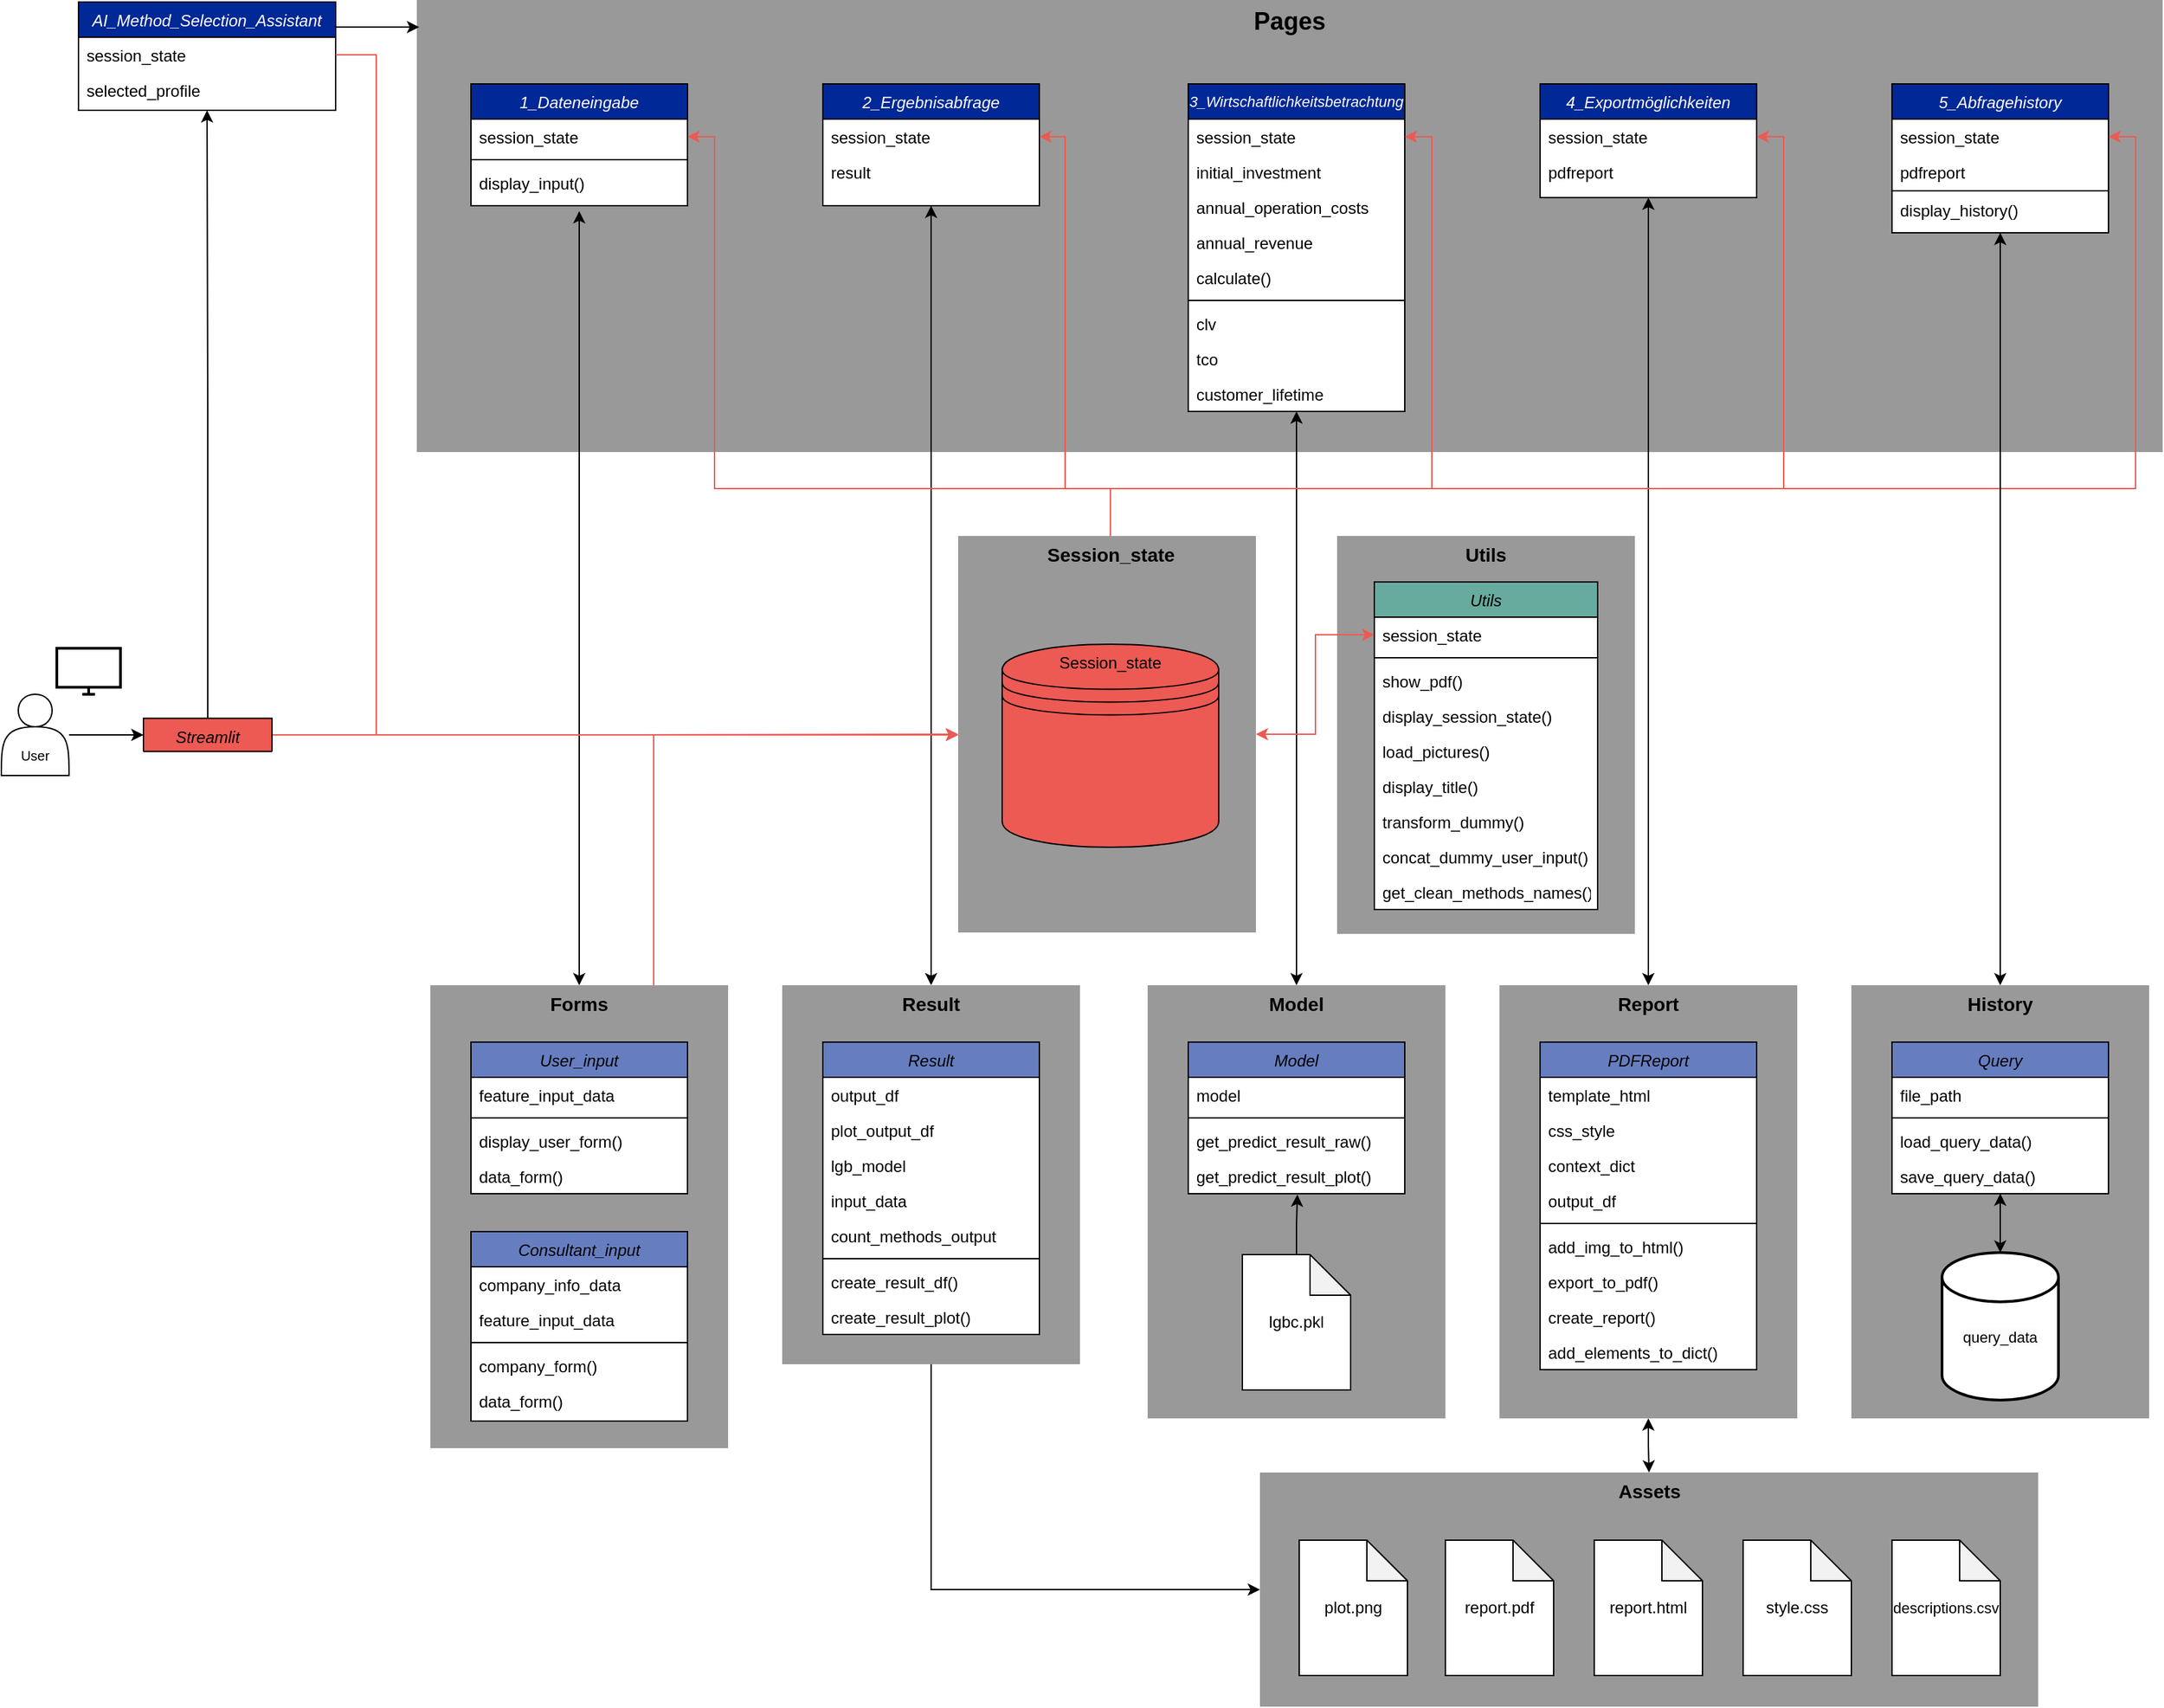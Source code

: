 <mxfile version="21.5.0" type="device">
  <diagram id="C5RBs43oDa-KdzZeNtuy" name="Page-1">
    <mxGraphModel dx="2580" dy="1082" grid="0" gridSize="10" guides="1" tooltips="1" connect="1" arrows="1" fold="1" page="0" pageScale="1" pageWidth="827" pageHeight="1169" background="#ffffff" math="0" shadow="0">
      <root>
        <mxCell id="WIyWlLk6GJQsqaUBKTNV-0" />
        <mxCell id="WIyWlLk6GJQsqaUBKTNV-1" parent="WIyWlLk6GJQsqaUBKTNV-0" />
        <mxCell id="zdYt1IyElpASdThBxNjn-261" value="" style="rounded=0;whiteSpace=wrap;html=1;glass=0;shadow=0;fillColor=#999999;strokeColor=none;" parent="WIyWlLk6GJQsqaUBKTNV-1" vertex="1">
          <mxGeometry x="1073" y="1342" width="575" height="173" as="geometry" />
        </mxCell>
        <mxCell id="zdYt1IyElpASdThBxNjn-223" value="" style="rounded=0;whiteSpace=wrap;html=1;glass=0;shadow=0;fillColor=#999999;strokeColor=none;" parent="WIyWlLk6GJQsqaUBKTNV-1" vertex="1">
          <mxGeometry x="850" y="650" width="220" height="293" as="geometry" />
        </mxCell>
        <mxCell id="zdYt1IyElpASdThBxNjn-204" value="" style="rounded=0;whiteSpace=wrap;html=1;glass=0;shadow=0;fillColor=#999999;strokeColor=none;" parent="WIyWlLk6GJQsqaUBKTNV-1" vertex="1">
          <mxGeometry x="1130" y="650" width="220" height="294" as="geometry" />
        </mxCell>
        <mxCell id="zdYt1IyElpASdThBxNjn-262" style="edgeStyle=orthogonalEdgeStyle;rounded=0;orthogonalLoop=1;jettySize=auto;html=1;exitX=0.5;exitY=1;exitDx=0;exitDy=0;entryX=0.5;entryY=0;entryDx=0;entryDy=0;startArrow=classic;startFill=1;" parent="WIyWlLk6GJQsqaUBKTNV-1" source="zdYt1IyElpASdThBxNjn-201" target="zdYt1IyElpASdThBxNjn-261" edge="1">
          <mxGeometry relative="1" as="geometry" />
        </mxCell>
        <mxCell id="zdYt1IyElpASdThBxNjn-201" value="" style="rounded=0;whiteSpace=wrap;html=1;glass=0;shadow=0;fillColor=#999999;strokeColor=none;" parent="WIyWlLk6GJQsqaUBKTNV-1" vertex="1">
          <mxGeometry x="1250" y="982" width="220" height="320" as="geometry" />
        </mxCell>
        <mxCell id="zdYt1IyElpASdThBxNjn-199" value="" style="rounded=0;whiteSpace=wrap;html=1;glass=0;shadow=0;fillColor=#999999;strokeColor=none;" parent="WIyWlLk6GJQsqaUBKTNV-1" vertex="1">
          <mxGeometry x="990" y="982" width="220" height="320" as="geometry" />
        </mxCell>
        <mxCell id="zdYt1IyElpASdThBxNjn-282" style="edgeStyle=orthogonalEdgeStyle;rounded=0;orthogonalLoop=1;jettySize=auto;html=1;exitX=0.5;exitY=1;exitDx=0;exitDy=0;entryX=0;entryY=0.5;entryDx=0;entryDy=0;" parent="WIyWlLk6GJQsqaUBKTNV-1" source="zdYt1IyElpASdThBxNjn-196" target="zdYt1IyElpASdThBxNjn-261" edge="1">
          <mxGeometry relative="1" as="geometry" />
        </mxCell>
        <mxCell id="zdYt1IyElpASdThBxNjn-196" value="" style="rounded=0;whiteSpace=wrap;html=1;glass=0;shadow=0;fillColor=#999999;strokeColor=none;" parent="WIyWlLk6GJQsqaUBKTNV-1" vertex="1">
          <mxGeometry x="720" y="982" width="220" height="280" as="geometry" />
        </mxCell>
        <mxCell id="zdYt1IyElpASdThBxNjn-172" value="" style="rounded=0;whiteSpace=wrap;html=1;glass=0;shadow=0;fillColor=#999999;movable=1;resizable=1;rotatable=1;deletable=1;editable=1;locked=0;connectable=1;container=0;strokeColor=none;" parent="WIyWlLk6GJQsqaUBKTNV-1" vertex="1">
          <mxGeometry x="450" y="254" width="1290" height="334" as="geometry" />
        </mxCell>
        <mxCell id="zdYt1IyElpASdThBxNjn-189" value="" style="rounded=0;whiteSpace=wrap;html=1;glass=0;shadow=0;fillColor=#999999;strokeColor=none;" parent="WIyWlLk6GJQsqaUBKTNV-1" vertex="1">
          <mxGeometry x="460" y="982" width="220" height="342" as="geometry" />
        </mxCell>
        <mxCell id="zkfFHV4jXpPFQw0GAbJ--0" value="PDFReport" style="swimlane;fontStyle=2;align=center;verticalAlign=top;childLayout=stackLayout;horizontal=1;startSize=26;horizontalStack=0;resizeParent=1;resizeLast=0;collapsible=1;marginBottom=0;rounded=0;shadow=0;strokeWidth=1;swimlaneFillColor=default;fillColor=#667EC0;" parent="WIyWlLk6GJQsqaUBKTNV-1" vertex="1">
          <mxGeometry x="1280" y="1024" width="160" height="242" as="geometry">
            <mxRectangle x="230" y="140" width="160" height="26" as="alternateBounds" />
          </mxGeometry>
        </mxCell>
        <mxCell id="zkfFHV4jXpPFQw0GAbJ--1" value="template_html" style="text;align=left;verticalAlign=top;spacingLeft=4;spacingRight=4;overflow=hidden;rotatable=0;points=[[0,0.5],[1,0.5]];portConstraint=eastwest;" parent="zkfFHV4jXpPFQw0GAbJ--0" vertex="1">
          <mxGeometry y="26" width="160" height="26" as="geometry" />
        </mxCell>
        <mxCell id="zkfFHV4jXpPFQw0GAbJ--2" value="css_style" style="text;align=left;verticalAlign=top;spacingLeft=4;spacingRight=4;overflow=hidden;rotatable=0;points=[[0,0.5],[1,0.5]];portConstraint=eastwest;rounded=0;shadow=0;html=0;" parent="zkfFHV4jXpPFQw0GAbJ--0" vertex="1">
          <mxGeometry y="52" width="160" height="26" as="geometry" />
        </mxCell>
        <mxCell id="zkfFHV4jXpPFQw0GAbJ--3" value="context_dict&#xa;&#xa;" style="text;align=left;verticalAlign=top;spacingLeft=4;spacingRight=4;overflow=hidden;rotatable=0;points=[[0,0.5],[1,0.5]];portConstraint=eastwest;rounded=0;shadow=0;html=0;" parent="zkfFHV4jXpPFQw0GAbJ--0" vertex="1">
          <mxGeometry y="78" width="160" height="26" as="geometry" />
        </mxCell>
        <mxCell id="zdYt1IyElpASdThBxNjn-12" value="output_df" style="text;align=left;verticalAlign=top;spacingLeft=4;spacingRight=4;overflow=hidden;rotatable=0;points=[[0,0.5],[1,0.5]];portConstraint=eastwest;rounded=0;shadow=0;html=0;" parent="zkfFHV4jXpPFQw0GAbJ--0" vertex="1">
          <mxGeometry y="104" width="160" height="26" as="geometry" />
        </mxCell>
        <mxCell id="zkfFHV4jXpPFQw0GAbJ--4" value="" style="line;html=1;strokeWidth=1;align=left;verticalAlign=middle;spacingTop=-1;spacingLeft=3;spacingRight=3;rotatable=0;labelPosition=right;points=[];portConstraint=eastwest;" parent="zkfFHV4jXpPFQw0GAbJ--0" vertex="1">
          <mxGeometry y="130" width="160" height="8" as="geometry" />
        </mxCell>
        <mxCell id="zkfFHV4jXpPFQw0GAbJ--5" value="add_img_to_html()" style="text;align=left;verticalAlign=top;spacingLeft=4;spacingRight=4;overflow=hidden;rotatable=0;points=[[0,0.5],[1,0.5]];portConstraint=eastwest;" parent="zkfFHV4jXpPFQw0GAbJ--0" vertex="1">
          <mxGeometry y="138" width="160" height="26" as="geometry" />
        </mxCell>
        <mxCell id="zdYt1IyElpASdThBxNjn-13" value="export_to_pdf() " style="text;align=left;verticalAlign=top;spacingLeft=4;spacingRight=4;overflow=hidden;rotatable=0;points=[[0,0.5],[1,0.5]];portConstraint=eastwest;" parent="zkfFHV4jXpPFQw0GAbJ--0" vertex="1">
          <mxGeometry y="164" width="160" height="26" as="geometry" />
        </mxCell>
        <mxCell id="zdYt1IyElpASdThBxNjn-14" value="create_report()" style="text;align=left;verticalAlign=top;spacingLeft=4;spacingRight=4;overflow=hidden;rotatable=0;points=[[0,0.5],[1,0.5]];portConstraint=eastwest;" parent="zkfFHV4jXpPFQw0GAbJ--0" vertex="1">
          <mxGeometry y="190" width="160" height="26" as="geometry" />
        </mxCell>
        <mxCell id="zdYt1IyElpASdThBxNjn-15" value="add_elements_to_dict()" style="text;align=left;verticalAlign=top;spacingLeft=4;spacingRight=4;overflow=hidden;rotatable=0;points=[[0,0.5],[1,0.5]];portConstraint=eastwest;" parent="zkfFHV4jXpPFQw0GAbJ--0" vertex="1">
          <mxGeometry y="216" width="160" height="26" as="geometry" />
        </mxCell>
        <mxCell id="zdYt1IyElpASdThBxNjn-256" style="edgeStyle=orthogonalEdgeStyle;rounded=0;orthogonalLoop=1;jettySize=auto;html=1;entryX=0;entryY=0.5;entryDx=0;entryDy=0;" parent="WIyWlLk6GJQsqaUBKTNV-1" source="zdYt1IyElpASdThBxNjn-0" target="zdYt1IyElpASdThBxNjn-224" edge="1">
          <mxGeometry relative="1" as="geometry" />
        </mxCell>
        <mxCell id="zdYt1IyElpASdThBxNjn-0" value="&lt;font style=&quot;font-size: 10px;&quot;&gt;&lt;br&gt;&lt;br&gt;User&lt;/font&gt;" style="shape=actor;whiteSpace=wrap;html=1;" parent="WIyWlLk6GJQsqaUBKTNV-1" vertex="1">
          <mxGeometry x="143" y="767.01" width="50" height="60" as="geometry" />
        </mxCell>
        <mxCell id="zdYt1IyElpASdThBxNjn-16" value="1_Dateneingabe" style="swimlane;fontStyle=2;align=center;verticalAlign=top;childLayout=stackLayout;horizontal=1;startSize=26;horizontalStack=0;resizeParent=1;resizeLast=0;collapsible=1;marginBottom=0;rounded=0;shadow=0;strokeWidth=1;gradientColor=none;swimlaneFillColor=default;fillColor=#002896;fontColor=#ffffff;" parent="WIyWlLk6GJQsqaUBKTNV-1" vertex="1">
          <mxGeometry x="490" y="316" width="160" height="90" as="geometry">
            <mxRectangle x="230" y="140" width="160" height="26" as="alternateBounds" />
          </mxGeometry>
        </mxCell>
        <mxCell id="zdYt1IyElpASdThBxNjn-19" value="session_state" style="text;align=left;verticalAlign=top;spacingLeft=4;spacingRight=4;overflow=hidden;rotatable=0;points=[[0,0.5],[1,0.5]];portConstraint=eastwest;rounded=0;shadow=0;html=0;" parent="zdYt1IyElpASdThBxNjn-16" vertex="1">
          <mxGeometry y="26" width="160" height="26" as="geometry" />
        </mxCell>
        <mxCell id="zdYt1IyElpASdThBxNjn-21" value="" style="line;html=1;strokeWidth=1;align=left;verticalAlign=middle;spacingTop=-1;spacingLeft=3;spacingRight=3;rotatable=0;labelPosition=right;points=[];portConstraint=eastwest;" parent="zdYt1IyElpASdThBxNjn-16" vertex="1">
          <mxGeometry y="52" width="160" height="8" as="geometry" />
        </mxCell>
        <mxCell id="zdYt1IyElpASdThBxNjn-22" value="display_input()" style="text;align=left;verticalAlign=top;spacingLeft=4;spacingRight=4;overflow=hidden;rotatable=0;points=[[0,0.5],[1,0.5]];portConstraint=eastwest;" parent="zdYt1IyElpASdThBxNjn-16" vertex="1">
          <mxGeometry y="60" width="160" height="26" as="geometry" />
        </mxCell>
        <mxCell id="zdYt1IyElpASdThBxNjn-26" value="Consultant_input" style="swimlane;fontStyle=2;align=center;verticalAlign=top;childLayout=stackLayout;horizontal=1;startSize=26;horizontalStack=0;resizeParent=1;resizeLast=0;collapsible=1;marginBottom=0;rounded=0;shadow=0;strokeWidth=1;swimlaneFillColor=default;fillColor=#667EC0;" parent="WIyWlLk6GJQsqaUBKTNV-1" vertex="1">
          <mxGeometry x="490" y="1164" width="160" height="140" as="geometry">
            <mxRectangle x="230" y="140" width="160" height="26" as="alternateBounds" />
          </mxGeometry>
        </mxCell>
        <mxCell id="zdYt1IyElpASdThBxNjn-27" value="company_info_data" style="text;align=left;verticalAlign=top;spacingLeft=4;spacingRight=4;overflow=hidden;rotatable=0;points=[[0,0.5],[1,0.5]];portConstraint=eastwest;" parent="zdYt1IyElpASdThBxNjn-26" vertex="1">
          <mxGeometry y="26" width="160" height="26" as="geometry" />
        </mxCell>
        <mxCell id="zdYt1IyElpASdThBxNjn-28" value="feature_input_data" style="text;align=left;verticalAlign=top;spacingLeft=4;spacingRight=4;overflow=hidden;rotatable=0;points=[[0,0.5],[1,0.5]];portConstraint=eastwest;rounded=0;shadow=0;html=0;" parent="zdYt1IyElpASdThBxNjn-26" vertex="1">
          <mxGeometry y="52" width="160" height="26" as="geometry" />
        </mxCell>
        <mxCell id="zdYt1IyElpASdThBxNjn-31" value="" style="line;html=1;strokeWidth=1;align=left;verticalAlign=middle;spacingTop=-1;spacingLeft=3;spacingRight=3;rotatable=0;labelPosition=right;points=[];portConstraint=eastwest;" parent="zdYt1IyElpASdThBxNjn-26" vertex="1">
          <mxGeometry y="78" width="160" height="8" as="geometry" />
        </mxCell>
        <mxCell id="zdYt1IyElpASdThBxNjn-32" value="company_form()" style="text;align=left;verticalAlign=top;spacingLeft=4;spacingRight=4;overflow=hidden;rotatable=0;points=[[0,0.5],[1,0.5]];portConstraint=eastwest;" parent="zdYt1IyElpASdThBxNjn-26" vertex="1">
          <mxGeometry y="86" width="160" height="26" as="geometry" />
        </mxCell>
        <mxCell id="zdYt1IyElpASdThBxNjn-33" value="data_form()" style="text;align=left;verticalAlign=top;spacingLeft=4;spacingRight=4;overflow=hidden;rotatable=0;points=[[0,0.5],[1,0.5]];portConstraint=eastwest;" parent="zdYt1IyElpASdThBxNjn-26" vertex="1">
          <mxGeometry y="112" width="160" height="26" as="geometry" />
        </mxCell>
        <mxCell id="zdYt1IyElpASdThBxNjn-46" value="User_input" style="swimlane;fontStyle=2;align=center;verticalAlign=top;childLayout=stackLayout;horizontal=1;startSize=26;horizontalStack=0;resizeParent=1;resizeLast=0;collapsible=1;marginBottom=0;rounded=0;shadow=0;strokeWidth=1;swimlaneFillColor=default;fillColor=#667ec0;" parent="WIyWlLk6GJQsqaUBKTNV-1" vertex="1">
          <mxGeometry x="490" y="1024" width="160" height="112" as="geometry">
            <mxRectangle x="230" y="140" width="160" height="26" as="alternateBounds" />
          </mxGeometry>
        </mxCell>
        <mxCell id="zdYt1IyElpASdThBxNjn-48" value="feature_input_data" style="text;align=left;verticalAlign=top;spacingLeft=4;spacingRight=4;overflow=hidden;rotatable=0;points=[[0,0.5],[1,0.5]];portConstraint=eastwest;rounded=0;shadow=0;html=0;" parent="zdYt1IyElpASdThBxNjn-46" vertex="1">
          <mxGeometry y="26" width="160" height="26" as="geometry" />
        </mxCell>
        <mxCell id="zdYt1IyElpASdThBxNjn-49" value="" style="line;html=1;strokeWidth=1;align=left;verticalAlign=middle;spacingTop=-1;spacingLeft=3;spacingRight=3;rotatable=0;labelPosition=right;points=[];portConstraint=eastwest;" parent="zdYt1IyElpASdThBxNjn-46" vertex="1">
          <mxGeometry y="52" width="160" height="8" as="geometry" />
        </mxCell>
        <mxCell id="zdYt1IyElpASdThBxNjn-50" value="display_user_form()" style="text;align=left;verticalAlign=top;spacingLeft=4;spacingRight=4;overflow=hidden;rotatable=0;points=[[0,0.5],[1,0.5]];portConstraint=eastwest;" parent="zdYt1IyElpASdThBxNjn-46" vertex="1">
          <mxGeometry y="60" width="160" height="26" as="geometry" />
        </mxCell>
        <mxCell id="zdYt1IyElpASdThBxNjn-51" value="data_form()" style="text;align=left;verticalAlign=top;spacingLeft=4;spacingRight=4;overflow=hidden;rotatable=0;points=[[0,0.5],[1,0.5]];portConstraint=eastwest;" parent="zdYt1IyElpASdThBxNjn-46" vertex="1">
          <mxGeometry y="86" width="160" height="26" as="geometry" />
        </mxCell>
        <mxCell id="zdYt1IyElpASdThBxNjn-59" value="2_Ergebnisabfrage" style="swimlane;fontStyle=2;align=center;verticalAlign=top;childLayout=stackLayout;horizontal=1;startSize=26;horizontalStack=0;resizeParent=1;resizeLast=0;collapsible=1;marginBottom=0;rounded=0;shadow=0;strokeWidth=1;swimlaneFillColor=default;fillColor=#002896;fontColor=#ffffff;" parent="WIyWlLk6GJQsqaUBKTNV-1" vertex="1">
          <mxGeometry x="750" y="316" width="160" height="90" as="geometry">
            <mxRectangle x="230" y="140" width="160" height="26" as="alternateBounds" />
          </mxGeometry>
        </mxCell>
        <mxCell id="zdYt1IyElpASdThBxNjn-60" value="session_state" style="text;align=left;verticalAlign=top;spacingLeft=4;spacingRight=4;overflow=hidden;rotatable=0;points=[[0,0.5],[1,0.5]];portConstraint=eastwest;rounded=0;shadow=0;html=0;" parent="zdYt1IyElpASdThBxNjn-59" vertex="1">
          <mxGeometry y="26" width="160" height="26" as="geometry" />
        </mxCell>
        <mxCell id="zdYt1IyElpASdThBxNjn-132" value="result" style="text;align=left;verticalAlign=top;spacingLeft=4;spacingRight=4;overflow=hidden;rotatable=0;points=[[0,0.5],[1,0.5]];portConstraint=eastwest;rounded=0;shadow=0;html=0;" parent="zdYt1IyElpASdThBxNjn-59" vertex="1">
          <mxGeometry y="52" width="160" height="26" as="geometry" />
        </mxCell>
        <mxCell id="zdYt1IyElpASdThBxNjn-75" value="Model" style="swimlane;fontStyle=2;align=center;verticalAlign=top;childLayout=stackLayout;horizontal=1;startSize=26;horizontalStack=0;resizeParent=1;resizeLast=0;collapsible=1;marginBottom=0;rounded=0;shadow=0;strokeWidth=1;swimlaneFillColor=default;fillColor=#667EC0;" parent="WIyWlLk6GJQsqaUBKTNV-1" vertex="1">
          <mxGeometry x="1020" y="1024" width="160" height="112" as="geometry">
            <mxRectangle x="230" y="140" width="160" height="26" as="alternateBounds" />
          </mxGeometry>
        </mxCell>
        <mxCell id="zdYt1IyElpASdThBxNjn-76" value="model" style="text;align=left;verticalAlign=top;spacingLeft=4;spacingRight=4;overflow=hidden;rotatable=0;points=[[0,0.5],[1,0.5]];portConstraint=eastwest;rounded=0;shadow=0;html=0;" parent="zdYt1IyElpASdThBxNjn-75" vertex="1">
          <mxGeometry y="26" width="160" height="26" as="geometry" />
        </mxCell>
        <mxCell id="zdYt1IyElpASdThBxNjn-77" value="" style="line;html=1;strokeWidth=1;align=left;verticalAlign=middle;spacingTop=-1;spacingLeft=3;spacingRight=3;rotatable=0;labelPosition=right;points=[];portConstraint=eastwest;" parent="zdYt1IyElpASdThBxNjn-75" vertex="1">
          <mxGeometry y="52" width="160" height="8" as="geometry" />
        </mxCell>
        <mxCell id="zdYt1IyElpASdThBxNjn-78" value="get_predict_result_raw()" style="text;align=left;verticalAlign=top;spacingLeft=4;spacingRight=4;overflow=hidden;rotatable=0;points=[[0,0.5],[1,0.5]];portConstraint=eastwest;" parent="zdYt1IyElpASdThBxNjn-75" vertex="1">
          <mxGeometry y="60" width="160" height="26" as="geometry" />
        </mxCell>
        <mxCell id="zdYt1IyElpASdThBxNjn-79" value="get_predict_result_plot()" style="text;align=left;verticalAlign=top;spacingLeft=4;spacingRight=4;overflow=hidden;rotatable=0;points=[[0,0.5],[1,0.5]];portConstraint=eastwest;" parent="zdYt1IyElpASdThBxNjn-75" vertex="1">
          <mxGeometry y="86" width="160" height="26" as="geometry" />
        </mxCell>
        <mxCell id="zdYt1IyElpASdThBxNjn-80" value="Result" style="swimlane;fontStyle=2;align=center;verticalAlign=top;childLayout=stackLayout;horizontal=1;startSize=26;horizontalStack=0;resizeParent=1;resizeLast=0;collapsible=1;marginBottom=0;rounded=0;shadow=0;strokeWidth=1;swimlaneFillColor=default;fillColor=#667EC0;" parent="WIyWlLk6GJQsqaUBKTNV-1" vertex="1">
          <mxGeometry x="750" y="1024" width="160" height="216" as="geometry">
            <mxRectangle x="230" y="140" width="160" height="26" as="alternateBounds" />
          </mxGeometry>
        </mxCell>
        <mxCell id="zdYt1IyElpASdThBxNjn-86" value="output_df" style="text;align=left;verticalAlign=top;spacingLeft=4;spacingRight=4;overflow=hidden;rotatable=0;points=[[0,0.5],[1,0.5]];portConstraint=eastwest;rounded=0;shadow=0;html=0;" parent="zdYt1IyElpASdThBxNjn-80" vertex="1">
          <mxGeometry y="26" width="160" height="26" as="geometry" />
        </mxCell>
        <mxCell id="zdYt1IyElpASdThBxNjn-87" value="plot_output_df" style="text;align=left;verticalAlign=top;spacingLeft=4;spacingRight=4;overflow=hidden;rotatable=0;points=[[0,0.5],[1,0.5]];portConstraint=eastwest;rounded=0;shadow=0;html=0;" parent="zdYt1IyElpASdThBxNjn-80" vertex="1">
          <mxGeometry y="52" width="160" height="26" as="geometry" />
        </mxCell>
        <mxCell id="zdYt1IyElpASdThBxNjn-88" value="lgb_model" style="text;align=left;verticalAlign=top;spacingLeft=4;spacingRight=4;overflow=hidden;rotatable=0;points=[[0,0.5],[1,0.5]];portConstraint=eastwest;rounded=0;shadow=0;html=0;" parent="zdYt1IyElpASdThBxNjn-80" vertex="1">
          <mxGeometry y="78" width="160" height="26" as="geometry" />
        </mxCell>
        <mxCell id="zdYt1IyElpASdThBxNjn-81" value="input_data" style="text;align=left;verticalAlign=top;spacingLeft=4;spacingRight=4;overflow=hidden;rotatable=0;points=[[0,0.5],[1,0.5]];portConstraint=eastwest;rounded=0;shadow=0;html=0;" parent="zdYt1IyElpASdThBxNjn-80" vertex="1">
          <mxGeometry y="104" width="160" height="26" as="geometry" />
        </mxCell>
        <mxCell id="zdYt1IyElpASdThBxNjn-94" value="count_methods_output" style="text;align=left;verticalAlign=top;spacingLeft=4;spacingRight=4;overflow=hidden;rotatable=0;points=[[0,0.5],[1,0.5]];portConstraint=eastwest;rounded=0;shadow=0;html=0;" parent="zdYt1IyElpASdThBxNjn-80" vertex="1">
          <mxGeometry y="130" width="160" height="26" as="geometry" />
        </mxCell>
        <mxCell id="zdYt1IyElpASdThBxNjn-82" value="" style="line;html=1;strokeWidth=1;align=left;verticalAlign=middle;spacingTop=-1;spacingLeft=3;spacingRight=3;rotatable=0;labelPosition=right;points=[];portConstraint=eastwest;" parent="zdYt1IyElpASdThBxNjn-80" vertex="1">
          <mxGeometry y="156" width="160" height="8" as="geometry" />
        </mxCell>
        <mxCell id="zdYt1IyElpASdThBxNjn-83" value="create_result_df()" style="text;align=left;verticalAlign=top;spacingLeft=4;spacingRight=4;overflow=hidden;rotatable=0;points=[[0,0.5],[1,0.5]];portConstraint=eastwest;" parent="zdYt1IyElpASdThBxNjn-80" vertex="1">
          <mxGeometry y="164" width="160" height="26" as="geometry" />
        </mxCell>
        <mxCell id="zdYt1IyElpASdThBxNjn-84" value="create_result_plot()" style="text;align=left;verticalAlign=top;spacingLeft=4;spacingRight=4;overflow=hidden;rotatable=0;points=[[0,0.5],[1,0.5]];portConstraint=eastwest;" parent="zdYt1IyElpASdThBxNjn-80" vertex="1">
          <mxGeometry y="190" width="160" height="26" as="geometry" />
        </mxCell>
        <mxCell id="zdYt1IyElpASdThBxNjn-119" value="5_Abfragehistory" style="swimlane;fontStyle=2;align=center;verticalAlign=top;childLayout=stackLayout;horizontal=1;startSize=26;horizontalStack=0;resizeParent=1;resizeLast=0;collapsible=1;marginBottom=0;rounded=0;shadow=0;strokeWidth=1;swimlaneFillColor=default;fillColor=#002896;fontColor=#FFFFFF;" parent="WIyWlLk6GJQsqaUBKTNV-1" vertex="1">
          <mxGeometry x="1540" y="316" width="160" height="110" as="geometry">
            <mxRectangle x="230" y="140" width="160" height="26" as="alternateBounds" />
          </mxGeometry>
        </mxCell>
        <mxCell id="zdYt1IyElpASdThBxNjn-120" value="session_state" style="text;align=left;verticalAlign=top;spacingLeft=4;spacingRight=4;overflow=hidden;rotatable=0;points=[[0,0.5],[1,0.5]];portConstraint=eastwest;rounded=0;shadow=0;html=0;" parent="zdYt1IyElpASdThBxNjn-119" vertex="1">
          <mxGeometry y="26" width="160" height="26" as="geometry" />
        </mxCell>
        <mxCell id="zdYt1IyElpASdThBxNjn-121" value="pdfreport" style="text;align=left;verticalAlign=top;spacingLeft=4;spacingRight=4;overflow=hidden;rotatable=0;points=[[0,0.5],[1,0.5]];portConstraint=eastwest;rounded=0;shadow=0;html=0;" parent="zdYt1IyElpASdThBxNjn-119" vertex="1">
          <mxGeometry y="52" width="160" height="26" as="geometry" />
        </mxCell>
        <mxCell id="zdYt1IyElpASdThBxNjn-122" value="" style="line;html=1;strokeWidth=1;align=left;verticalAlign=middle;spacingTop=-1;spacingLeft=3;spacingRight=3;rotatable=0;labelPosition=right;points=[];portConstraint=eastwest;" parent="zdYt1IyElpASdThBxNjn-119" vertex="1">
          <mxGeometry y="78" width="160" height="2" as="geometry" />
        </mxCell>
        <mxCell id="zdYt1IyElpASdThBxNjn-294" value="display_history()" style="text;align=left;verticalAlign=top;spacingLeft=4;spacingRight=4;overflow=hidden;rotatable=0;points=[[0,0.5],[1,0.5]];portConstraint=eastwest;rounded=0;shadow=0;html=0;" parent="zdYt1IyElpASdThBxNjn-119" vertex="1">
          <mxGeometry y="80" width="160" height="26" as="geometry" />
        </mxCell>
        <mxCell id="zdYt1IyElpASdThBxNjn-179" value="Utils" style="swimlane;fontStyle=2;align=center;verticalAlign=top;childLayout=stackLayout;horizontal=1;startSize=26;horizontalStack=0;resizeParent=1;resizeLast=0;collapsible=1;marginBottom=0;rounded=0;shadow=0;strokeWidth=1;fillColor=#67AB9F;swimlaneFillColor=default;" parent="WIyWlLk6GJQsqaUBKTNV-1" vertex="1">
          <mxGeometry x="1157.5" y="684" width="165" height="242" as="geometry">
            <mxRectangle x="230" y="140" width="160" height="26" as="alternateBounds" />
          </mxGeometry>
        </mxCell>
        <mxCell id="zdYt1IyElpASdThBxNjn-180" value="session_state" style="text;align=left;verticalAlign=top;spacingLeft=4;spacingRight=4;overflow=hidden;rotatable=0;points=[[0,0.5],[1,0.5]];portConstraint=eastwest;rounded=0;shadow=0;html=0;" parent="zdYt1IyElpASdThBxNjn-179" vertex="1">
          <mxGeometry y="26" width="165" height="26" as="geometry" />
        </mxCell>
        <mxCell id="zdYt1IyElpASdThBxNjn-181" value="" style="line;html=1;strokeWidth=1;align=left;verticalAlign=middle;spacingTop=-1;spacingLeft=3;spacingRight=3;rotatable=0;labelPosition=right;points=[];portConstraint=eastwest;" parent="zdYt1IyElpASdThBxNjn-179" vertex="1">
          <mxGeometry y="52" width="165" height="8" as="geometry" />
        </mxCell>
        <mxCell id="zdYt1IyElpASdThBxNjn-182" value="show_pdf()" style="text;align=left;verticalAlign=top;spacingLeft=4;spacingRight=4;overflow=hidden;rotatable=0;points=[[0,0.5],[1,0.5]];portConstraint=eastwest;" parent="zdYt1IyElpASdThBxNjn-179" vertex="1">
          <mxGeometry y="60" width="165" height="26" as="geometry" />
        </mxCell>
        <mxCell id="zdYt1IyElpASdThBxNjn-297" value="display_session_state()" style="text;align=left;verticalAlign=top;spacingLeft=4;spacingRight=4;overflow=hidden;rotatable=0;points=[[0,0.5],[1,0.5]];portConstraint=eastwest;" parent="zdYt1IyElpASdThBxNjn-179" vertex="1">
          <mxGeometry y="86" width="165" height="26" as="geometry" />
        </mxCell>
        <mxCell id="zdYt1IyElpASdThBxNjn-298" value="load_pictures()" style="text;align=left;verticalAlign=top;spacingLeft=4;spacingRight=4;overflow=hidden;rotatable=0;points=[[0,0.5],[1,0.5]];portConstraint=eastwest;" parent="zdYt1IyElpASdThBxNjn-179" vertex="1">
          <mxGeometry y="112" width="165" height="26" as="geometry" />
        </mxCell>
        <mxCell id="zdYt1IyElpASdThBxNjn-299" value="display_title()" style="text;align=left;verticalAlign=top;spacingLeft=4;spacingRight=4;overflow=hidden;rotatable=0;points=[[0,0.5],[1,0.5]];portConstraint=eastwest;" parent="zdYt1IyElpASdThBxNjn-179" vertex="1">
          <mxGeometry y="138" width="165" height="26" as="geometry" />
        </mxCell>
        <mxCell id="zdYt1IyElpASdThBxNjn-300" value="transform_dummy()" style="text;align=left;verticalAlign=top;spacingLeft=4;spacingRight=4;overflow=hidden;rotatable=0;points=[[0,0.5],[1,0.5]];portConstraint=eastwest;" parent="zdYt1IyElpASdThBxNjn-179" vertex="1">
          <mxGeometry y="164" width="165" height="26" as="geometry" />
        </mxCell>
        <mxCell id="zdYt1IyElpASdThBxNjn-301" value="concat_dummy_user_input()" style="text;align=left;verticalAlign=top;spacingLeft=4;spacingRight=4;overflow=hidden;rotatable=0;points=[[0,0.5],[1,0.5]];portConstraint=eastwest;" parent="zdYt1IyElpASdThBxNjn-179" vertex="1">
          <mxGeometry y="190" width="165" height="26" as="geometry" />
        </mxCell>
        <mxCell id="zdYt1IyElpASdThBxNjn-302" value="get_clean_methods_names()" style="text;align=left;verticalAlign=top;spacingLeft=4;spacingRight=4;overflow=hidden;rotatable=0;points=[[0,0.5],[1,0.5]];portConstraint=eastwest;" parent="zdYt1IyElpASdThBxNjn-179" vertex="1">
          <mxGeometry y="216" width="165" height="26" as="geometry" />
        </mxCell>
        <mxCell id="zdYt1IyElpASdThBxNjn-252" style="edgeStyle=orthogonalEdgeStyle;rounded=0;orthogonalLoop=1;jettySize=auto;html=1;exitX=0.75;exitY=0;exitDx=0;exitDy=0;entryX=0;entryY=0.5;entryDx=0;entryDy=0;strokeColor=#EC5A53;" parent="WIyWlLk6GJQsqaUBKTNV-1" source="zdYt1IyElpASdThBxNjn-189" target="zdYt1IyElpASdThBxNjn-223" edge="1">
          <mxGeometry relative="1" as="geometry">
            <Array as="points">
              <mxPoint x="625" y="797" />
              <mxPoint x="850" y="797" />
            </Array>
          </mxGeometry>
        </mxCell>
        <mxCell id="zdYt1IyElpASdThBxNjn-284" style="edgeStyle=orthogonalEdgeStyle;rounded=0;orthogonalLoop=1;jettySize=auto;html=1;exitX=0.5;exitY=0;exitDx=0;exitDy=0;startArrow=classic;startFill=1;" parent="WIyWlLk6GJQsqaUBKTNV-1" source="zdYt1IyElpASdThBxNjn-194" edge="1">
          <mxGeometry relative="1" as="geometry">
            <mxPoint x="570" y="410" as="targetPoint" />
            <Array as="points">
              <mxPoint x="570" y="411" />
            </Array>
          </mxGeometry>
        </mxCell>
        <mxCell id="zdYt1IyElpASdThBxNjn-194" value="&lt;b style=&quot;&quot;&gt;&lt;font style=&quot;font-size: 14px;&quot;&gt;Forms&lt;/font&gt;&lt;/b&gt;" style="text;html=1;strokeColor=none;fillColor=none;align=center;verticalAlign=middle;whiteSpace=wrap;rounded=0;" parent="WIyWlLk6GJQsqaUBKTNV-1" vertex="1">
          <mxGeometry x="525" y="982" width="90" height="28.947" as="geometry" />
        </mxCell>
        <mxCell id="zdYt1IyElpASdThBxNjn-173" value="&lt;b&gt;&lt;font style=&quot;font-size: 18px;&quot;&gt;Pages&lt;/font&gt;&lt;/b&gt;" style="text;html=1;strokeColor=none;fillColor=none;align=center;verticalAlign=middle;whiteSpace=wrap;rounded=0;" parent="WIyWlLk6GJQsqaUBKTNV-1" vertex="1">
          <mxGeometry x="1050" y="255.53" width="90" height="28.947" as="geometry" />
        </mxCell>
        <mxCell id="zdYt1IyElpASdThBxNjn-111" value="4_Exportmöglichkeiten" style="swimlane;fontStyle=2;align=center;verticalAlign=top;childLayout=stackLayout;horizontal=1;startSize=26;horizontalStack=0;resizeParent=1;resizeLast=0;collapsible=1;marginBottom=0;rounded=0;shadow=0;strokeWidth=1;swimlaneFillColor=default;fillColor=#002896;fontColor=#FFFFFF;" parent="WIyWlLk6GJQsqaUBKTNV-1" vertex="1">
          <mxGeometry x="1280" y="316" width="160" height="84" as="geometry">
            <mxRectangle x="230" y="140" width="160" height="26" as="alternateBounds" />
          </mxGeometry>
        </mxCell>
        <mxCell id="zdYt1IyElpASdThBxNjn-112" value="session_state" style="text;align=left;verticalAlign=top;spacingLeft=4;spacingRight=4;overflow=hidden;rotatable=0;points=[[0,0.5],[1,0.5]];portConstraint=eastwest;rounded=0;shadow=0;html=0;" parent="zdYt1IyElpASdThBxNjn-111" vertex="1">
          <mxGeometry y="26" width="160" height="26" as="geometry" />
        </mxCell>
        <mxCell id="zdYt1IyElpASdThBxNjn-114" value="pdfreport" style="text;align=left;verticalAlign=top;spacingLeft=4;spacingRight=4;overflow=hidden;rotatable=0;points=[[0,0.5],[1,0.5]];portConstraint=eastwest;rounded=0;shadow=0;html=0;" parent="zdYt1IyElpASdThBxNjn-111" vertex="1">
          <mxGeometry y="52" width="160" height="26" as="geometry" />
        </mxCell>
        <mxCell id="zdYt1IyElpASdThBxNjn-98" value="3_Wirtschaftlichkeitsbetrachtung" style="swimlane;fontStyle=2;align=center;verticalAlign=top;childLayout=stackLayout;horizontal=1;startSize=26;horizontalStack=0;resizeParent=1;resizeLast=0;collapsible=1;marginBottom=0;rounded=0;shadow=0;strokeWidth=1;swimlaneFillColor=default;fillColor=#002896;fontColor=#FFFFFF;fontSize=11;" parent="WIyWlLk6GJQsqaUBKTNV-1" vertex="1">
          <mxGeometry x="1020" y="316" width="160" height="242" as="geometry">
            <mxRectangle x="230" y="140" width="160" height="26" as="alternateBounds" />
          </mxGeometry>
        </mxCell>
        <mxCell id="zdYt1IyElpASdThBxNjn-99" value="session_state" style="text;align=left;verticalAlign=top;spacingLeft=4;spacingRight=4;overflow=hidden;rotatable=0;points=[[0,0.5],[1,0.5]];portConstraint=eastwest;rounded=0;shadow=0;html=0;" parent="zdYt1IyElpASdThBxNjn-98" vertex="1">
          <mxGeometry y="26" width="160" height="26" as="geometry" />
        </mxCell>
        <mxCell id="zdYt1IyElpASdThBxNjn-148" value="initial_investment" style="text;align=left;verticalAlign=top;spacingLeft=4;spacingRight=4;overflow=hidden;rotatable=0;points=[[0,0.5],[1,0.5]];portConstraint=eastwest;rounded=0;shadow=0;html=0;" parent="zdYt1IyElpASdThBxNjn-98" vertex="1">
          <mxGeometry y="52" width="160" height="26" as="geometry" />
        </mxCell>
        <mxCell id="zdYt1IyElpASdThBxNjn-105" value="annual_operation_costs" style="text;align=left;verticalAlign=top;spacingLeft=4;spacingRight=4;overflow=hidden;rotatable=0;points=[[0,0.5],[1,0.5]];portConstraint=eastwest;rounded=0;shadow=0;html=0;" parent="zdYt1IyElpASdThBxNjn-98" vertex="1">
          <mxGeometry y="78" width="160" height="26" as="geometry" />
        </mxCell>
        <mxCell id="zdYt1IyElpASdThBxNjn-106" value="annual_revenue" style="text;align=left;verticalAlign=top;spacingLeft=4;spacingRight=4;overflow=hidden;rotatable=0;points=[[0,0.5],[1,0.5]];portConstraint=eastwest;rounded=0;shadow=0;html=0;" parent="zdYt1IyElpASdThBxNjn-98" vertex="1">
          <mxGeometry y="104" width="160" height="26" as="geometry" />
        </mxCell>
        <mxCell id="zdYt1IyElpASdThBxNjn-104" value="calculate()" style="text;align=left;verticalAlign=top;spacingLeft=4;spacingRight=4;overflow=hidden;rotatable=0;points=[[0,0.5],[1,0.5]];portConstraint=eastwest;rounded=0;shadow=0;html=0;" parent="zdYt1IyElpASdThBxNjn-98" vertex="1">
          <mxGeometry y="130" width="160" height="26" as="geometry" />
        </mxCell>
        <mxCell id="zdYt1IyElpASdThBxNjn-100" value="" style="line;html=1;strokeWidth=1;align=left;verticalAlign=middle;spacingTop=-1;spacingLeft=3;spacingRight=3;rotatable=0;labelPosition=right;points=[];portConstraint=eastwest;" parent="zdYt1IyElpASdThBxNjn-98" vertex="1">
          <mxGeometry y="156" width="160" height="8" as="geometry" />
        </mxCell>
        <mxCell id="zdYt1IyElpASdThBxNjn-109" value="clv" style="text;align=left;verticalAlign=top;spacingLeft=4;spacingRight=4;overflow=hidden;rotatable=0;points=[[0,0.5],[1,0.5]];portConstraint=eastwest;rounded=0;shadow=0;html=0;" parent="zdYt1IyElpASdThBxNjn-98" vertex="1">
          <mxGeometry y="164" width="160" height="26" as="geometry" />
        </mxCell>
        <mxCell id="zdYt1IyElpASdThBxNjn-108" value="tco" style="text;align=left;verticalAlign=top;spacingLeft=4;spacingRight=4;overflow=hidden;rotatable=0;points=[[0,0.5],[1,0.5]];portConstraint=eastwest;rounded=0;shadow=0;html=0;" parent="zdYt1IyElpASdThBxNjn-98" vertex="1">
          <mxGeometry y="190" width="160" height="26" as="geometry" />
        </mxCell>
        <mxCell id="zdYt1IyElpASdThBxNjn-107" value="customer_lifetime" style="text;align=left;verticalAlign=top;spacingLeft=4;spacingRight=4;overflow=hidden;rotatable=0;points=[[0,0.5],[1,0.5]];portConstraint=eastwest;rounded=0;shadow=0;html=0;" parent="zdYt1IyElpASdThBxNjn-98" vertex="1">
          <mxGeometry y="216" width="160" height="26" as="geometry" />
        </mxCell>
        <mxCell id="zdYt1IyElpASdThBxNjn-285" style="edgeStyle=orthogonalEdgeStyle;rounded=0;orthogonalLoop=1;jettySize=auto;html=1;exitX=0.5;exitY=0;exitDx=0;exitDy=0;entryX=0.5;entryY=1;entryDx=0;entryDy=0;startArrow=classic;startFill=1;" parent="WIyWlLk6GJQsqaUBKTNV-1" source="zdYt1IyElpASdThBxNjn-198" target="zdYt1IyElpASdThBxNjn-59" edge="1">
          <mxGeometry relative="1" as="geometry" />
        </mxCell>
        <mxCell id="zdYt1IyElpASdThBxNjn-198" value="&lt;b style=&quot;&quot;&gt;&lt;font style=&quot;font-size: 14px;&quot;&gt;Result&lt;/font&gt;&lt;/b&gt;" style="text;html=1;strokeColor=none;fillColor=none;align=center;verticalAlign=middle;whiteSpace=wrap;rounded=0;" parent="WIyWlLk6GJQsqaUBKTNV-1" vertex="1">
          <mxGeometry x="785" y="982" width="90" height="28.947" as="geometry" />
        </mxCell>
        <mxCell id="zdYt1IyElpASdThBxNjn-286" style="edgeStyle=orthogonalEdgeStyle;rounded=0;orthogonalLoop=1;jettySize=auto;html=1;exitX=0.5;exitY=0;exitDx=0;exitDy=0;startArrow=classic;startFill=1;" parent="WIyWlLk6GJQsqaUBKTNV-1" source="zdYt1IyElpASdThBxNjn-200" edge="1">
          <mxGeometry relative="1" as="geometry">
            <mxPoint x="1100" y="558" as="targetPoint" />
            <Array as="points">
              <mxPoint x="1100" y="558" />
            </Array>
          </mxGeometry>
        </mxCell>
        <mxCell id="zdYt1IyElpASdThBxNjn-200" value="&lt;b style=&quot;&quot;&gt;&lt;font style=&quot;font-size: 14px;&quot;&gt;Model&lt;/font&gt;&lt;/b&gt;" style="text;html=1;strokeColor=none;fillColor=none;align=center;verticalAlign=middle;whiteSpace=wrap;rounded=0;" parent="WIyWlLk6GJQsqaUBKTNV-1" vertex="1">
          <mxGeometry x="1055" y="982" width="90" height="28.947" as="geometry" />
        </mxCell>
        <mxCell id="zdYt1IyElpASdThBxNjn-289" style="edgeStyle=orthogonalEdgeStyle;rounded=0;orthogonalLoop=1;jettySize=auto;html=1;exitX=0.5;exitY=0;exitDx=0;exitDy=0;startArrow=classic;startFill=1;" parent="WIyWlLk6GJQsqaUBKTNV-1" source="zdYt1IyElpASdThBxNjn-202" edge="1">
          <mxGeometry relative="1" as="geometry">
            <mxPoint x="1360" y="400" as="targetPoint" />
          </mxGeometry>
        </mxCell>
        <mxCell id="zdYt1IyElpASdThBxNjn-202" value="&lt;b style=&quot;&quot;&gt;&lt;font style=&quot;font-size: 14px;&quot;&gt;Report&lt;/font&gt;&lt;/b&gt;" style="text;html=1;strokeColor=none;fillColor=none;align=center;verticalAlign=middle;whiteSpace=wrap;rounded=0;" parent="WIyWlLk6GJQsqaUBKTNV-1" vertex="1">
          <mxGeometry x="1315" y="982" width="90" height="28.947" as="geometry" />
        </mxCell>
        <mxCell id="zdYt1IyElpASdThBxNjn-207" value="&lt;b style=&quot;&quot;&gt;&lt;font style=&quot;font-size: 14px;&quot;&gt;Utils&lt;/font&gt;&lt;/b&gt;" style="text;html=1;strokeColor=none;fillColor=none;align=center;verticalAlign=middle;whiteSpace=wrap;rounded=0;" parent="WIyWlLk6GJQsqaUBKTNV-1" vertex="1">
          <mxGeometry x="1195" y="650" width="90" height="28.947" as="geometry" />
        </mxCell>
        <mxCell id="zdYt1IyElpASdThBxNjn-215" style="edgeStyle=orthogonalEdgeStyle;rounded=0;orthogonalLoop=1;jettySize=auto;html=1;exitX=1;exitY=0.25;exitDx=0;exitDy=0;entryX=-0.001;entryY=0.043;entryDx=0;entryDy=0;entryPerimeter=0;" parent="WIyWlLk6GJQsqaUBKTNV-1" edge="1">
          <mxGeometry relative="1" as="geometry">
            <mxPoint x="233" y="275.41" as="sourcePoint" />
            <mxPoint x="451.71" y="274.002" as="targetPoint" />
            <Array as="points">
              <mxPoint x="337" y="275.64" />
            </Array>
          </mxGeometry>
        </mxCell>
        <mxCell id="zdYt1IyElpASdThBxNjn-208" value="AI_Method_Selection_Assistant" style="swimlane;fontStyle=2;align=center;verticalAlign=top;childLayout=stackLayout;horizontal=1;startSize=26;horizontalStack=0;resizeParent=1;resizeLast=0;collapsible=1;marginBottom=0;rounded=0;shadow=0;strokeWidth=1;gradientColor=none;swimlaneFillColor=default;fillColor=#002896;fontColor=#ffffff;" parent="WIyWlLk6GJQsqaUBKTNV-1" vertex="1">
          <mxGeometry x="200" y="255.53" width="190" height="80" as="geometry">
            <mxRectangle x="230" y="140" width="160" height="26" as="alternateBounds" />
          </mxGeometry>
        </mxCell>
        <mxCell id="zdYt1IyElpASdThBxNjn-209" value="session_state" style="text;align=left;verticalAlign=top;spacingLeft=4;spacingRight=4;overflow=hidden;rotatable=0;points=[[0,0.5],[1,0.5]];portConstraint=eastwest;rounded=0;shadow=0;html=0;" parent="zdYt1IyElpASdThBxNjn-208" vertex="1">
          <mxGeometry y="26" width="190" height="26" as="geometry" />
        </mxCell>
        <mxCell id="zdYt1IyElpASdThBxNjn-212" value="selected_profile" style="text;align=left;verticalAlign=top;spacingLeft=4;spacingRight=4;overflow=hidden;rotatable=0;points=[[0,0.5],[1,0.5]];portConstraint=eastwest;rounded=0;shadow=0;html=0;" parent="zdYt1IyElpASdThBxNjn-208" vertex="1">
          <mxGeometry y="52" width="190" height="26" as="geometry" />
        </mxCell>
        <mxCell id="zdYt1IyElpASdThBxNjn-253" style="edgeStyle=orthogonalEdgeStyle;orthogonalLoop=1;jettySize=auto;html=1;exitX=1;exitY=0.5;exitDx=0;exitDy=0;entryX=0;entryY=0.5;entryDx=0;entryDy=0;rounded=0;strokeColor=#EC5A53;" parent="WIyWlLk6GJQsqaUBKTNV-1" source="zdYt1IyElpASdThBxNjn-224" target="zdYt1IyElpASdThBxNjn-223" edge="1">
          <mxGeometry relative="1" as="geometry" />
        </mxCell>
        <mxCell id="4HnFcSWn1EnGWIJ_aQOh-2" style="edgeStyle=orthogonalEdgeStyle;rounded=0;orthogonalLoop=1;jettySize=auto;html=1;exitX=0.5;exitY=0;exitDx=0;exitDy=0;entryX=0.5;entryY=1;entryDx=0;entryDy=0;" edge="1" parent="WIyWlLk6GJQsqaUBKTNV-1" source="zdYt1IyElpASdThBxNjn-224" target="zdYt1IyElpASdThBxNjn-208">
          <mxGeometry relative="1" as="geometry" />
        </mxCell>
        <mxCell id="zdYt1IyElpASdThBxNjn-224" value="Streamlit" style="swimlane;fontStyle=2;align=center;verticalAlign=top;childLayout=stackLayout;horizontal=1;startSize=26;horizontalStack=0;resizeParent=1;resizeLast=0;collapsible=1;marginBottom=0;rounded=0;shadow=0;strokeWidth=1;swimlaneFillColor=#FFFFFF;fillColor=#EC5A53;" parent="WIyWlLk6GJQsqaUBKTNV-1" vertex="1">
          <mxGeometry x="248" y="784.77" width="95" height="24.47" as="geometry">
            <mxRectangle x="230" y="140" width="160" height="26" as="alternateBounds" />
          </mxGeometry>
        </mxCell>
        <mxCell id="zdYt1IyElpASdThBxNjn-239" style="edgeStyle=orthogonalEdgeStyle;rounded=0;orthogonalLoop=1;jettySize=auto;html=1;exitX=0.5;exitY=0;exitDx=0;exitDy=0;entryX=1;entryY=0.5;entryDx=0;entryDy=0;strokeColor=#EC5A53;" parent="WIyWlLk6GJQsqaUBKTNV-1" source="zdYt1IyElpASdThBxNjn-235" target="zdYt1IyElpASdThBxNjn-19" edge="1">
          <mxGeometry relative="1" as="geometry">
            <Array as="points">
              <mxPoint x="963" y="615" />
              <mxPoint x="670" y="615" />
              <mxPoint x="670" y="355" />
            </Array>
          </mxGeometry>
        </mxCell>
        <mxCell id="zdYt1IyElpASdThBxNjn-241" style="edgeStyle=orthogonalEdgeStyle;rounded=0;orthogonalLoop=1;jettySize=auto;html=1;exitX=0.5;exitY=0;exitDx=0;exitDy=0;entryX=1;entryY=0.5;entryDx=0;entryDy=0;strokeColor=#EC5A53;" parent="WIyWlLk6GJQsqaUBKTNV-1" source="zdYt1IyElpASdThBxNjn-235" target="zdYt1IyElpASdThBxNjn-60" edge="1">
          <mxGeometry relative="1" as="geometry">
            <Array as="points">
              <mxPoint x="963" y="615" />
              <mxPoint x="929" y="615" />
              <mxPoint x="929" y="355" />
            </Array>
          </mxGeometry>
        </mxCell>
        <mxCell id="zdYt1IyElpASdThBxNjn-243" style="edgeStyle=orthogonalEdgeStyle;rounded=0;orthogonalLoop=1;jettySize=auto;html=1;exitX=0.5;exitY=0;exitDx=0;exitDy=0;entryX=1;entryY=0.5;entryDx=0;entryDy=0;strokeColor=#EC5A53;" parent="WIyWlLk6GJQsqaUBKTNV-1" source="zdYt1IyElpASdThBxNjn-235" target="zdYt1IyElpASdThBxNjn-99" edge="1">
          <mxGeometry relative="1" as="geometry">
            <Array as="points">
              <mxPoint x="963" y="615" />
              <mxPoint x="1200" y="615" />
              <mxPoint x="1200" y="355" />
            </Array>
          </mxGeometry>
        </mxCell>
        <mxCell id="zdYt1IyElpASdThBxNjn-246" style="edgeStyle=orthogonalEdgeStyle;rounded=0;orthogonalLoop=1;jettySize=auto;html=1;exitX=0.5;exitY=0;exitDx=0;exitDy=0;strokeColor=#EC5A53;entryX=1;entryY=0.5;entryDx=0;entryDy=0;" parent="WIyWlLk6GJQsqaUBKTNV-1" source="zdYt1IyElpASdThBxNjn-235" target="zdYt1IyElpASdThBxNjn-112" edge="1">
          <mxGeometry relative="1" as="geometry">
            <mxPoint x="1361" y="400" as="targetPoint" />
            <Array as="points">
              <mxPoint x="963" y="615" />
              <mxPoint x="1460" y="615" />
              <mxPoint x="1460" y="355" />
            </Array>
          </mxGeometry>
        </mxCell>
        <mxCell id="zdYt1IyElpASdThBxNjn-248" style="edgeStyle=orthogonalEdgeStyle;rounded=0;orthogonalLoop=1;jettySize=auto;html=1;exitX=0.5;exitY=0;exitDx=0;exitDy=0;entryX=1;entryY=0.5;entryDx=0;entryDy=0;strokeColor=#EC5A53;" parent="WIyWlLk6GJQsqaUBKTNV-1" source="zdYt1IyElpASdThBxNjn-235" target="zdYt1IyElpASdThBxNjn-120" edge="1">
          <mxGeometry relative="1" as="geometry">
            <Array as="points">
              <mxPoint x="963" y="615" />
              <mxPoint x="1720" y="615" />
              <mxPoint x="1720" y="355" />
            </Array>
          </mxGeometry>
        </mxCell>
        <mxCell id="zdYt1IyElpASdThBxNjn-235" value="&lt;b style=&quot;&quot;&gt;&lt;font style=&quot;font-size: 14px;&quot;&gt;Session_state&lt;/font&gt;&lt;/b&gt;" style="text;html=1;strokeColor=none;fillColor=none;align=center;verticalAlign=middle;whiteSpace=wrap;rounded=0;" parent="WIyWlLk6GJQsqaUBKTNV-1" vertex="1">
          <mxGeometry x="917.5" y="650" width="90" height="28.947" as="geometry" />
        </mxCell>
        <mxCell id="zdYt1IyElpASdThBxNjn-250" style="edgeStyle=orthogonalEdgeStyle;rounded=0;orthogonalLoop=1;jettySize=auto;html=1;exitX=1;exitY=0.5;exitDx=0;exitDy=0;entryX=0;entryY=0.5;entryDx=0;entryDy=0;strokeColor=#EC5A53;" parent="WIyWlLk6GJQsqaUBKTNV-1" source="zdYt1IyElpASdThBxNjn-209" target="zdYt1IyElpASdThBxNjn-223" edge="1">
          <mxGeometry relative="1" as="geometry">
            <Array as="points">
              <mxPoint x="420" y="295" />
              <mxPoint x="420" y="797" />
              <mxPoint x="850" y="797" />
            </Array>
          </mxGeometry>
        </mxCell>
        <mxCell id="zdYt1IyElpASdThBxNjn-254" value="" style="shape=datastore;whiteSpace=wrap;html=1;fillColor=#EC5A53;" parent="WIyWlLk6GJQsqaUBKTNV-1" vertex="1">
          <mxGeometry x="882.5" y="730" width="160" height="150" as="geometry" />
        </mxCell>
        <mxCell id="zdYt1IyElpASdThBxNjn-255" value="Session_state" style="text;align=center;verticalAlign=top;spacingLeft=4;spacingRight=4;overflow=hidden;rotatable=0;points=[[0,0.5],[1,0.5]];portConstraint=eastwest;rounded=0;shadow=0;html=0;" parent="WIyWlLk6GJQsqaUBKTNV-1" vertex="1">
          <mxGeometry x="882.5" y="730" width="160" height="30" as="geometry" />
        </mxCell>
        <mxCell id="zdYt1IyElpASdThBxNjn-268" style="edgeStyle=orthogonalEdgeStyle;rounded=0;orthogonalLoop=1;jettySize=auto;html=1;exitX=0.5;exitY=0;exitDx=0;exitDy=0;exitPerimeter=0;entryX=0.504;entryY=1.023;entryDx=0;entryDy=0;entryPerimeter=0;" parent="WIyWlLk6GJQsqaUBKTNV-1" source="zdYt1IyElpASdThBxNjn-257" target="zdYt1IyElpASdThBxNjn-79" edge="1">
          <mxGeometry relative="1" as="geometry" />
        </mxCell>
        <mxCell id="zdYt1IyElpASdThBxNjn-257" value="lgbc.pkl" style="shape=note;whiteSpace=wrap;html=1;backgroundOutline=1;darkOpacity=0.05;" parent="WIyWlLk6GJQsqaUBKTNV-1" vertex="1">
          <mxGeometry x="1060" y="1181" width="80" height="100" as="geometry" />
        </mxCell>
        <mxCell id="zdYt1IyElpASdThBxNjn-259" value="plot.png" style="shape=note;whiteSpace=wrap;html=1;backgroundOutline=1;darkOpacity=0.05;" parent="WIyWlLk6GJQsqaUBKTNV-1" vertex="1">
          <mxGeometry x="1102" y="1392" width="80" height="100" as="geometry" />
        </mxCell>
        <mxCell id="zdYt1IyElpASdThBxNjn-263" value="report.pdf" style="shape=note;whiteSpace=wrap;html=1;backgroundOutline=1;darkOpacity=0.05;" parent="WIyWlLk6GJQsqaUBKTNV-1" vertex="1">
          <mxGeometry x="1210" y="1392" width="80" height="100" as="geometry" />
        </mxCell>
        <mxCell id="zdYt1IyElpASdThBxNjn-264" value="report.html" style="shape=note;whiteSpace=wrap;html=1;backgroundOutline=1;darkOpacity=0.05;" parent="WIyWlLk6GJQsqaUBKTNV-1" vertex="1">
          <mxGeometry x="1320" y="1392" width="80" height="100" as="geometry" />
        </mxCell>
        <mxCell id="zdYt1IyElpASdThBxNjn-265" value="style.css" style="shape=note;whiteSpace=wrap;html=1;backgroundOutline=1;darkOpacity=0.05;" parent="WIyWlLk6GJQsqaUBKTNV-1" vertex="1">
          <mxGeometry x="1430" y="1392" width="80" height="100" as="geometry" />
        </mxCell>
        <mxCell id="zdYt1IyElpASdThBxNjn-267" value="&lt;b style=&quot;&quot;&gt;&lt;font style=&quot;font-size: 14px;&quot;&gt;Assets&lt;/font&gt;&lt;/b&gt;" style="text;html=1;strokeColor=none;fillColor=none;align=center;verticalAlign=middle;whiteSpace=wrap;rounded=0;" parent="WIyWlLk6GJQsqaUBKTNV-1" vertex="1">
          <mxGeometry x="1315.5" y="1342" width="90" height="28.947" as="geometry" />
        </mxCell>
        <mxCell id="zdYt1IyElpASdThBxNjn-269" value="" style="rounded=0;whiteSpace=wrap;html=1;glass=0;shadow=0;fillColor=#999999;strokeColor=none;" parent="WIyWlLk6GJQsqaUBKTNV-1" vertex="1">
          <mxGeometry x="1510" y="982" width="220" height="320" as="geometry" />
        </mxCell>
        <mxCell id="zdYt1IyElpASdThBxNjn-290" style="edgeStyle=orthogonalEdgeStyle;rounded=0;orthogonalLoop=1;jettySize=auto;html=1;exitX=0.5;exitY=0;exitDx=0;exitDy=0;entryX=0.5;entryY=1;entryDx=0;entryDy=0;startArrow=classic;startFill=1;" parent="WIyWlLk6GJQsqaUBKTNV-1" source="zdYt1IyElpASdThBxNjn-270" target="zdYt1IyElpASdThBxNjn-119" edge="1">
          <mxGeometry relative="1" as="geometry" />
        </mxCell>
        <mxCell id="zdYt1IyElpASdThBxNjn-270" value="&lt;b style=&quot;&quot;&gt;&lt;font style=&quot;font-size: 14px;&quot;&gt;History&lt;/font&gt;&lt;/b&gt;" style="text;html=1;strokeColor=none;fillColor=none;align=center;verticalAlign=middle;whiteSpace=wrap;rounded=0;" parent="WIyWlLk6GJQsqaUBKTNV-1" vertex="1">
          <mxGeometry x="1575" y="982" width="90" height="28.947" as="geometry" />
        </mxCell>
        <mxCell id="zdYt1IyElpASdThBxNjn-272" value="Query" style="swimlane;fontStyle=2;align=center;verticalAlign=top;childLayout=stackLayout;horizontal=1;startSize=26;horizontalStack=0;resizeParent=1;resizeLast=0;collapsible=1;marginBottom=0;rounded=0;shadow=0;strokeWidth=1;swimlaneFillColor=default;fillColor=#667EC0;" parent="WIyWlLk6GJQsqaUBKTNV-1" vertex="1">
          <mxGeometry x="1540" y="1024" width="160" height="112" as="geometry">
            <mxRectangle x="230" y="140" width="160" height="26" as="alternateBounds" />
          </mxGeometry>
        </mxCell>
        <mxCell id="zdYt1IyElpASdThBxNjn-273" value="file_path" style="text;align=left;verticalAlign=top;spacingLeft=4;spacingRight=4;overflow=hidden;rotatable=0;points=[[0,0.5],[1,0.5]];portConstraint=eastwest;rounded=0;shadow=0;html=0;" parent="zdYt1IyElpASdThBxNjn-272" vertex="1">
          <mxGeometry y="26" width="160" height="26" as="geometry" />
        </mxCell>
        <mxCell id="zdYt1IyElpASdThBxNjn-274" value="" style="line;html=1;strokeWidth=1;align=left;verticalAlign=middle;spacingTop=-1;spacingLeft=3;spacingRight=3;rotatable=0;labelPosition=right;points=[];portConstraint=eastwest;" parent="zdYt1IyElpASdThBxNjn-272" vertex="1">
          <mxGeometry y="52" width="160" height="8" as="geometry" />
        </mxCell>
        <mxCell id="zdYt1IyElpASdThBxNjn-275" value="load_query_data()" style="text;align=left;verticalAlign=top;spacingLeft=4;spacingRight=4;overflow=hidden;rotatable=0;points=[[0,0.5],[1,0.5]];portConstraint=eastwest;" parent="zdYt1IyElpASdThBxNjn-272" vertex="1">
          <mxGeometry y="60" width="160" height="26" as="geometry" />
        </mxCell>
        <mxCell id="zdYt1IyElpASdThBxNjn-276" value="save_query_data()" style="text;align=left;verticalAlign=top;spacingLeft=4;spacingRight=4;overflow=hidden;rotatable=0;points=[[0,0.5],[1,0.5]];portConstraint=eastwest;" parent="zdYt1IyElpASdThBxNjn-272" vertex="1">
          <mxGeometry y="86" width="160" height="26" as="geometry" />
        </mxCell>
        <mxCell id="zdYt1IyElpASdThBxNjn-281" style="edgeStyle=orthogonalEdgeStyle;rounded=0;orthogonalLoop=1;jettySize=auto;html=1;exitX=0.5;exitY=0;exitDx=0;exitDy=0;exitPerimeter=0;entryX=0.495;entryY=0.995;entryDx=0;entryDy=0;entryPerimeter=0;startArrow=classic;startFill=1;" parent="WIyWlLk6GJQsqaUBKTNV-1" source="zdYt1IyElpASdThBxNjn-279" target="zdYt1IyElpASdThBxNjn-276" edge="1">
          <mxGeometry relative="1" as="geometry">
            <Array as="points">
              <mxPoint x="1620" y="1136" />
            </Array>
          </mxGeometry>
        </mxCell>
        <mxCell id="zdYt1IyElpASdThBxNjn-279" value="&lt;br&gt;&lt;span style=&quot;color: rgb(0, 0, 0); font-family: Helvetica; font-size: 11px; font-style: normal; font-variant-ligatures: normal; font-variant-caps: normal; font-weight: 400; letter-spacing: normal; orphans: 2; text-align: center; text-indent: 0px; text-transform: none; widows: 2; word-spacing: 0px; -webkit-text-stroke-width: 0px; background-color: rgb(251, 251, 251); text-decoration-thickness: initial; text-decoration-style: initial; text-decoration-color: initial; float: none; display: inline !important;&quot;&gt;query_data&lt;/span&gt;&lt;br&gt;" style="strokeWidth=2;html=1;shape=mxgraph.flowchart.database;whiteSpace=wrap;" parent="WIyWlLk6GJQsqaUBKTNV-1" vertex="1">
          <mxGeometry x="1577" y="1179.52" width="86" height="108.95" as="geometry" />
        </mxCell>
        <mxCell id="zdYt1IyElpASdThBxNjn-295" style="edgeStyle=orthogonalEdgeStyle;rounded=0;orthogonalLoop=1;jettySize=auto;html=1;exitX=1;exitY=0.5;exitDx=0;exitDy=0;entryX=0;entryY=0.5;entryDx=0;entryDy=0;startArrow=classic;startFill=1;strokeColor=#EC5A53;" parent="WIyWlLk6GJQsqaUBKTNV-1" source="zdYt1IyElpASdThBxNjn-223" target="zdYt1IyElpASdThBxNjn-180" edge="1">
          <mxGeometry relative="1" as="geometry">
            <Array as="points">
              <mxPoint x="1114" y="797" />
              <mxPoint x="1114" y="723" />
            </Array>
          </mxGeometry>
        </mxCell>
        <mxCell id="zdYt1IyElpASdThBxNjn-304" value="&lt;font style=&quot;font-size: 11px;&quot;&gt;descriptions.csv&lt;/font&gt;" style="shape=note;whiteSpace=wrap;html=1;backgroundOutline=1;darkOpacity=0.05;" parent="WIyWlLk6GJQsqaUBKTNV-1" vertex="1">
          <mxGeometry x="1540" y="1392" width="80" height="100" as="geometry" />
        </mxCell>
        <mxCell id="zdYt1IyElpASdThBxNjn-305" value="" style="html=1;verticalLabelPosition=bottom;align=center;labelBackgroundColor=#ffffff;verticalAlign=top;strokeWidth=2;strokeColor=#000000;shadow=0;dashed=0;shape=mxgraph.ios7.icons.monitor;" parent="WIyWlLk6GJQsqaUBKTNV-1" vertex="1">
          <mxGeometry x="184" y="733.01" width="47" height="34" as="geometry" />
        </mxCell>
      </root>
    </mxGraphModel>
  </diagram>
</mxfile>
